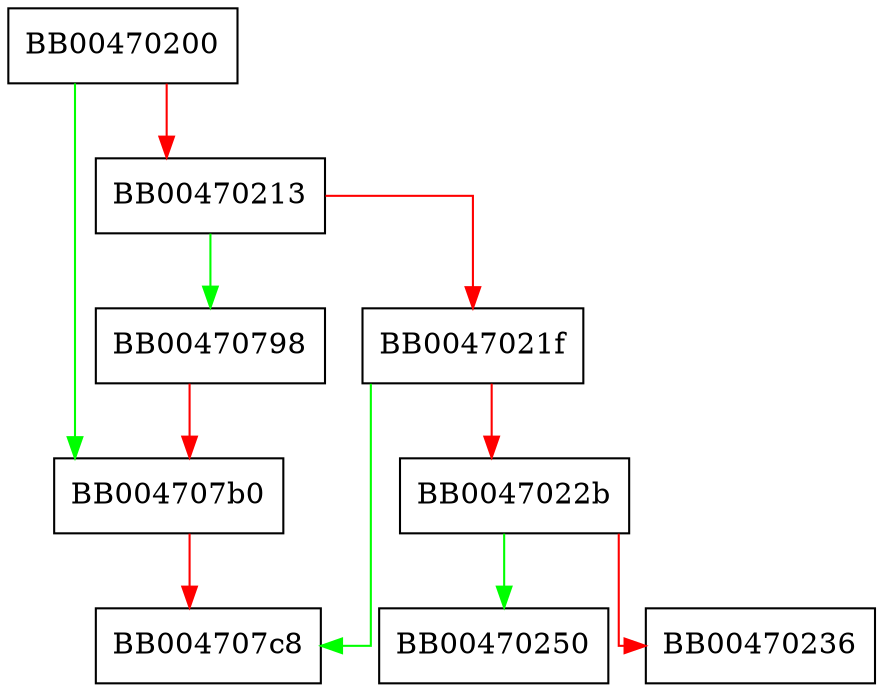 digraph opt_verify {
  node [shape="box"];
  graph [splines=ortho];
  BB00470200 -> BB004707b0 [color="green"];
  BB00470200 -> BB00470213 [color="red"];
  BB00470213 -> BB00470798 [color="green"];
  BB00470213 -> BB0047021f [color="red"];
  BB0047021f -> BB004707c8 [color="green"];
  BB0047021f -> BB0047022b [color="red"];
  BB0047022b -> BB00470250 [color="green"];
  BB0047022b -> BB00470236 [color="red"];
  BB00470798 -> BB004707b0 [color="red"];
  BB004707b0 -> BB004707c8 [color="red"];
}